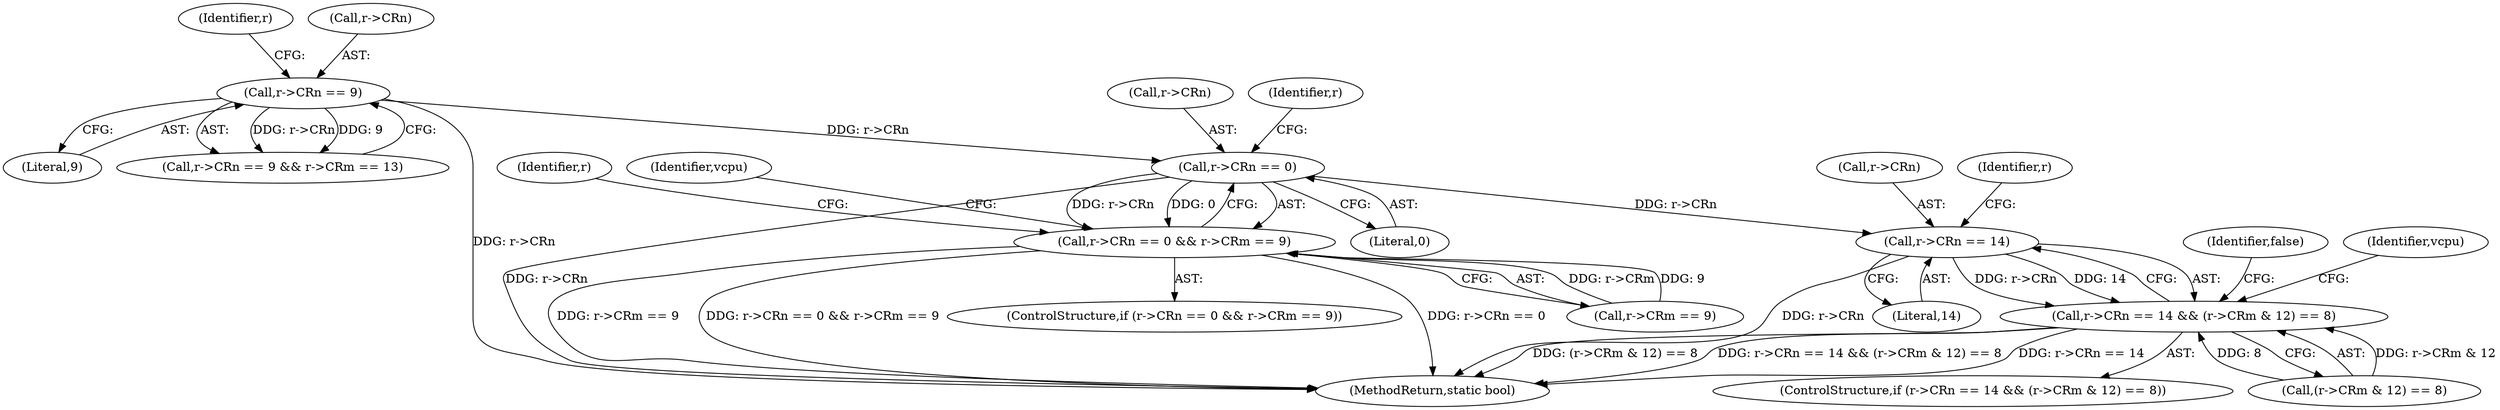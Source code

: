 digraph "0_linux_9e3f7a29694049edd728e2400ab57ad7553e5aa9@pointer" {
"1000174" [label="(Call,r->CRn == 0)"];
"1000121" [label="(Call,r->CRn == 9)"];
"1000173" [label="(Call,r->CRn == 0 && r->CRm == 9)"];
"1000196" [label="(Call,r->CRn == 14)"];
"1000195" [label="(Call,r->CRn == 14 && (r->CRm & 12) == 8)"];
"1000267" [label="(MethodReturn,static bool)"];
"1000121" [label="(Call,r->CRn == 9)"];
"1000187" [label="(Identifier,vcpu)"];
"1000120" [label="(Call,r->CRn == 9 && r->CRm == 13)"];
"1000173" [label="(Call,r->CRn == 0 && r->CRm == 9)"];
"1000172" [label="(ControlStructure,if (r->CRn == 0 && r->CRm == 9))"];
"1000179" [label="(Call,r->CRm == 9)"];
"1000201" [label="(Call,(r->CRm & 12) == 8)"];
"1000232" [label="(Identifier,false)"];
"1000128" [label="(Identifier,r)"];
"1000195" [label="(Call,r->CRn == 14 && (r->CRm & 12) == 8)"];
"1000125" [label="(Literal,9)"];
"1000194" [label="(ControlStructure,if (r->CRn == 14 && (r->CRm & 12) == 8))"];
"1000181" [label="(Identifier,r)"];
"1000174" [label="(Call,r->CRn == 0)"];
"1000196" [label="(Call,r->CRn == 14)"];
"1000175" [label="(Call,r->CRn)"];
"1000178" [label="(Literal,0)"];
"1000200" [label="(Literal,14)"];
"1000197" [label="(Call,r->CRn)"];
"1000198" [label="(Identifier,r)"];
"1000211" [label="(Identifier,vcpu)"];
"1000204" [label="(Identifier,r)"];
"1000122" [label="(Call,r->CRn)"];
"1000174" -> "1000173"  [label="AST: "];
"1000174" -> "1000178"  [label="CFG: "];
"1000175" -> "1000174"  [label="AST: "];
"1000178" -> "1000174"  [label="AST: "];
"1000181" -> "1000174"  [label="CFG: "];
"1000173" -> "1000174"  [label="CFG: "];
"1000174" -> "1000267"  [label="DDG: r->CRn"];
"1000174" -> "1000173"  [label="DDG: r->CRn"];
"1000174" -> "1000173"  [label="DDG: 0"];
"1000121" -> "1000174"  [label="DDG: r->CRn"];
"1000174" -> "1000196"  [label="DDG: r->CRn"];
"1000121" -> "1000120"  [label="AST: "];
"1000121" -> "1000125"  [label="CFG: "];
"1000122" -> "1000121"  [label="AST: "];
"1000125" -> "1000121"  [label="AST: "];
"1000128" -> "1000121"  [label="CFG: "];
"1000120" -> "1000121"  [label="CFG: "];
"1000121" -> "1000267"  [label="DDG: r->CRn"];
"1000121" -> "1000120"  [label="DDG: r->CRn"];
"1000121" -> "1000120"  [label="DDG: 9"];
"1000173" -> "1000172"  [label="AST: "];
"1000173" -> "1000179"  [label="CFG: "];
"1000179" -> "1000173"  [label="AST: "];
"1000187" -> "1000173"  [label="CFG: "];
"1000198" -> "1000173"  [label="CFG: "];
"1000173" -> "1000267"  [label="DDG: r->CRm == 9"];
"1000173" -> "1000267"  [label="DDG: r->CRn == 0 && r->CRm == 9"];
"1000173" -> "1000267"  [label="DDG: r->CRn == 0"];
"1000179" -> "1000173"  [label="DDG: r->CRm"];
"1000179" -> "1000173"  [label="DDG: 9"];
"1000196" -> "1000195"  [label="AST: "];
"1000196" -> "1000200"  [label="CFG: "];
"1000197" -> "1000196"  [label="AST: "];
"1000200" -> "1000196"  [label="AST: "];
"1000204" -> "1000196"  [label="CFG: "];
"1000195" -> "1000196"  [label="CFG: "];
"1000196" -> "1000267"  [label="DDG: r->CRn"];
"1000196" -> "1000195"  [label="DDG: r->CRn"];
"1000196" -> "1000195"  [label="DDG: 14"];
"1000195" -> "1000194"  [label="AST: "];
"1000195" -> "1000201"  [label="CFG: "];
"1000201" -> "1000195"  [label="AST: "];
"1000211" -> "1000195"  [label="CFG: "];
"1000232" -> "1000195"  [label="CFG: "];
"1000195" -> "1000267"  [label="DDG: (r->CRm & 12) == 8"];
"1000195" -> "1000267"  [label="DDG: r->CRn == 14 && (r->CRm & 12) == 8"];
"1000195" -> "1000267"  [label="DDG: r->CRn == 14"];
"1000201" -> "1000195"  [label="DDG: r->CRm & 12"];
"1000201" -> "1000195"  [label="DDG: 8"];
}
